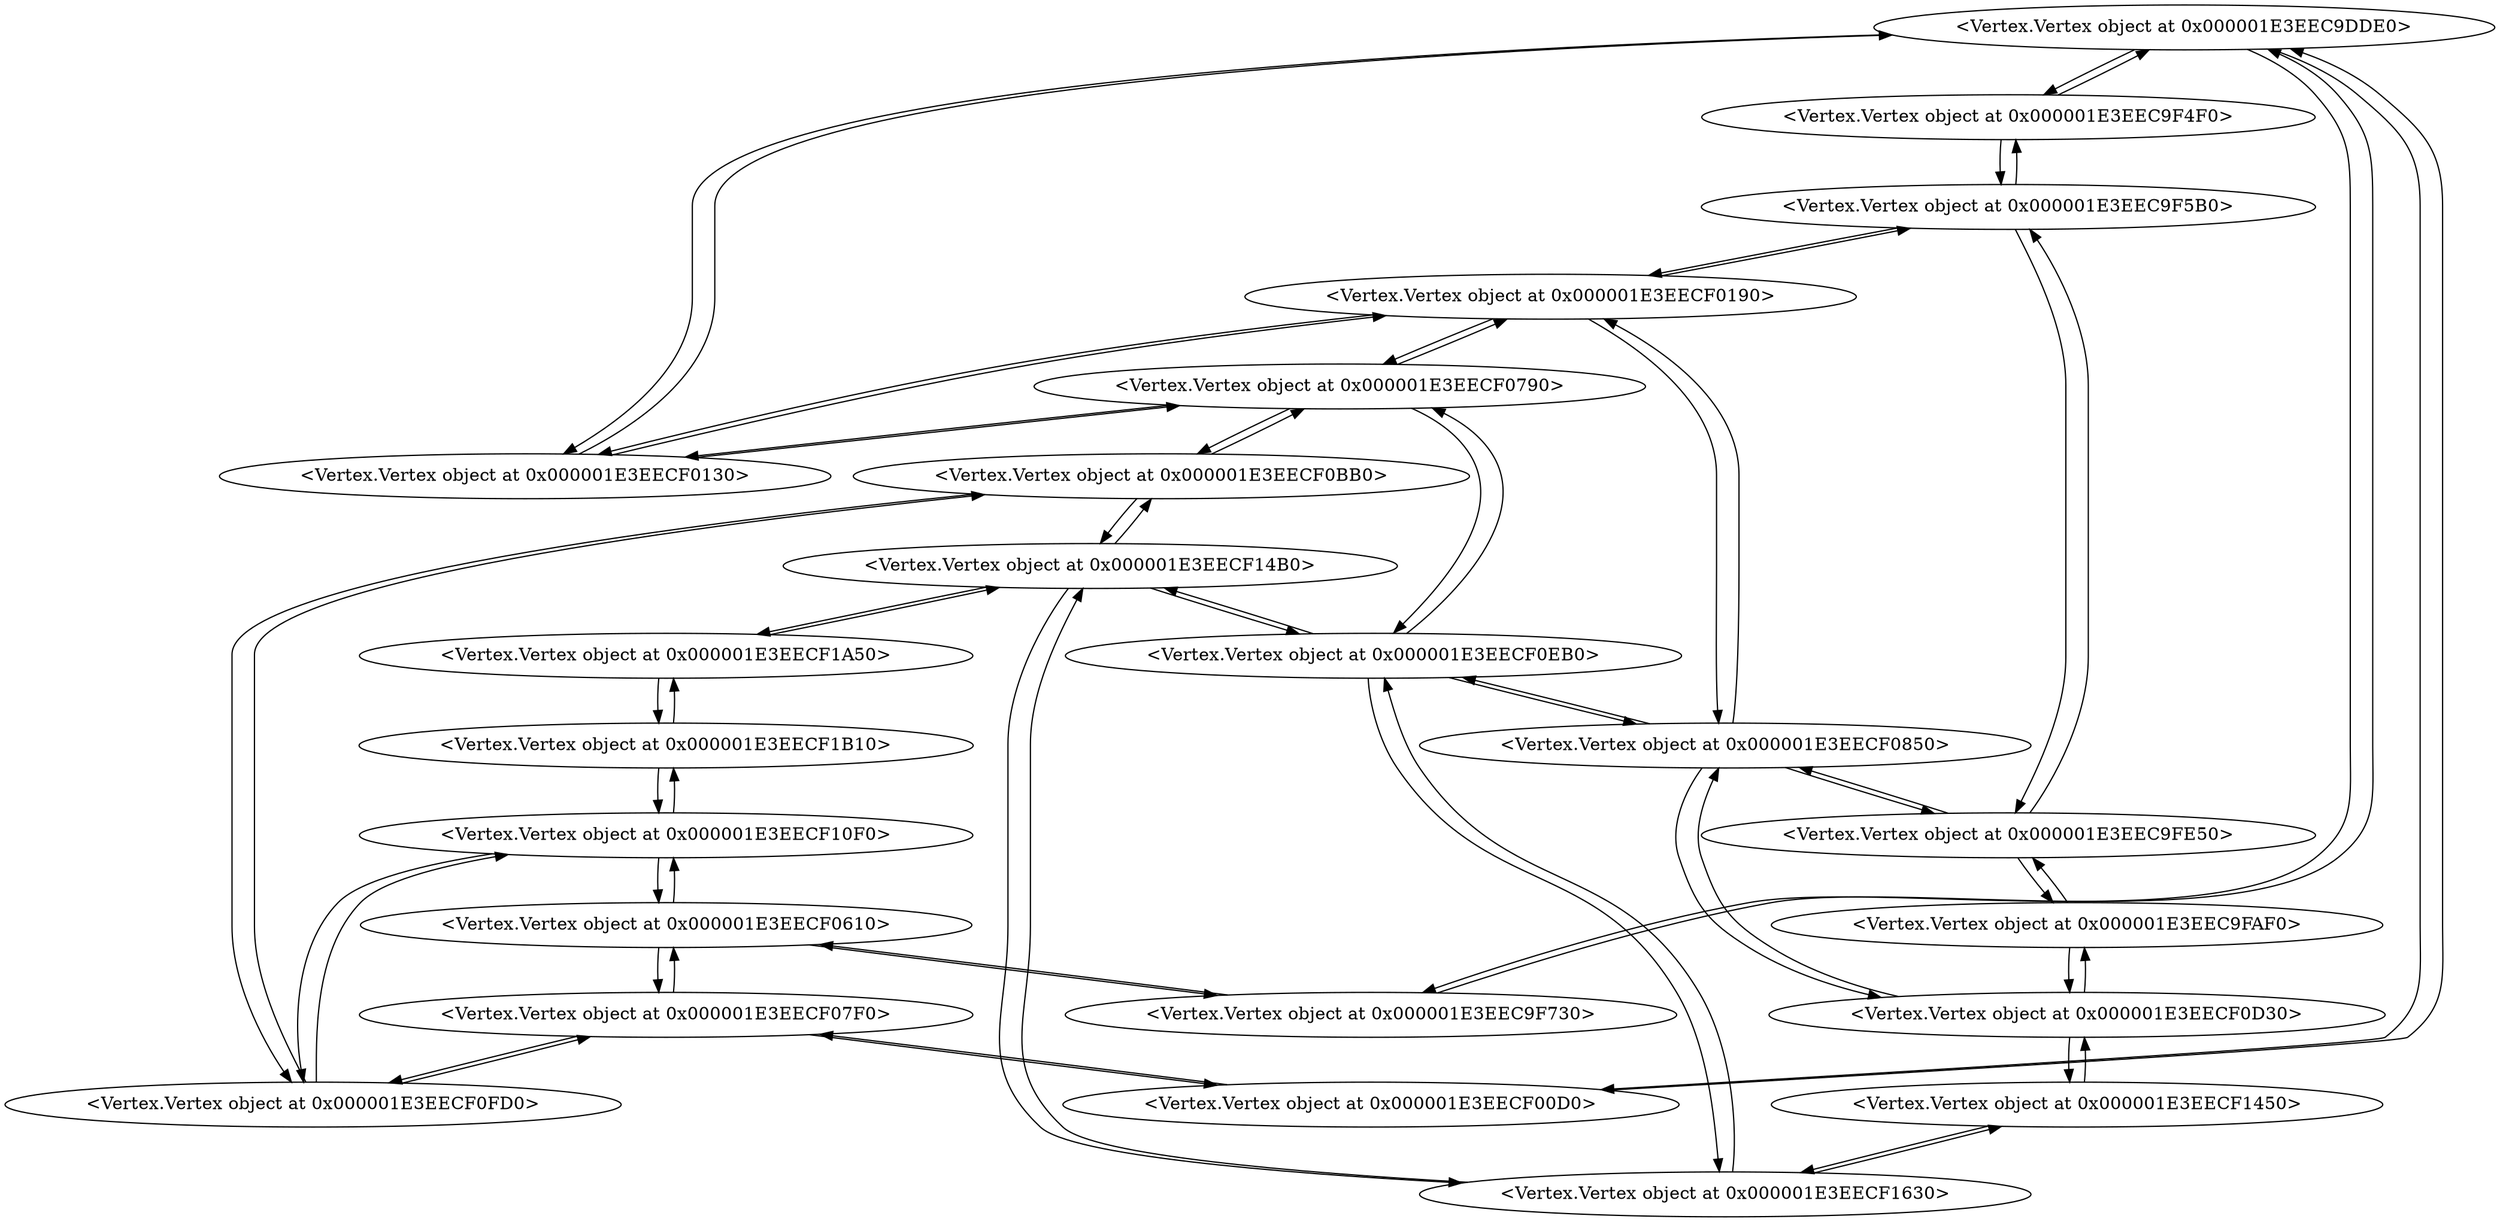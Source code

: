 
    digraph {
    "<Vertex.Vertex object at 0x000001E3EEC9DDE0>" -> "<Vertex.Vertex object at 0x000001E3EEC9F4F0>"
"<Vertex.Vertex object at 0x000001E3EEC9F730>" -> "<Vertex.Vertex object at 0x000001E3EEC9DDE0>"
"<Vertex.Vertex object at 0x000001E3EEC9F5B0>" -> "<Vertex.Vertex object at 0x000001E3EEC9F4F0>"
"<Vertex.Vertex object at 0x000001E3EEC9F5B0>" -> "<Vertex.Vertex object at 0x000001E3EEC9FE50>"
"<Vertex.Vertex object at 0x000001E3EECF0130>" -> "<Vertex.Vertex object at 0x000001E3EEC9DDE0>"
"<Vertex.Vertex object at 0x000001E3EECF00D0>" -> "<Vertex.Vertex object at 0x000001E3EEC9DDE0>"
"<Vertex.Vertex object at 0x000001E3EECF0190>" -> "<Vertex.Vertex object at 0x000001E3EEC9F5B0>"
"<Vertex.Vertex object at 0x000001E3EECF0610>" -> "<Vertex.Vertex object at 0x000001E3EEC9F730>"
"<Vertex.Vertex object at 0x000001E3EEC9FE50>" -> "<Vertex.Vertex object at 0x000001E3EEC9FAF0>"
"<Vertex.Vertex object at 0x000001E3EECF0D30>" -> "<Vertex.Vertex object at 0x000001E3EEC9FAF0>"
"<Vertex.Vertex object at 0x000001E3EEC9FE50>" -> "<Vertex.Vertex object at 0x000001E3EECF0850>"
"<Vertex.Vertex object at 0x000001E3EECF0190>" -> "<Vertex.Vertex object at 0x000001E3EECF0130>"
"<Vertex.Vertex object at 0x000001E3EECF0190>" -> "<Vertex.Vertex object at 0x000001E3EECF0850>"
"<Vertex.Vertex object at 0x000001E3EECF0790>" -> "<Vertex.Vertex object at 0x000001E3EECF0130>"
"<Vertex.Vertex object at 0x000001E3EECF00D0>" -> "<Vertex.Vertex object at 0x000001E3EECF07F0>"
"<Vertex.Vertex object at 0x000001E3EECF0190>" -> "<Vertex.Vertex object at 0x000001E3EECF0790>"
"<Vertex.Vertex object at 0x000001E3EECF0610>" -> "<Vertex.Vertex object at 0x000001E3EECF07F0>"
"<Vertex.Vertex object at 0x000001E3EECF0610>" -> "<Vertex.Vertex object at 0x000001E3EECF10F0>"
"<Vertex.Vertex object at 0x000001E3EECF0790>" -> "<Vertex.Vertex object at 0x000001E3EECF0EB0>"
"<Vertex.Vertex object at 0x000001E3EECF0FD0>" -> "<Vertex.Vertex object at 0x000001E3EECF07F0>"
"<Vertex.Vertex object at 0x000001E3EECF0790>" -> "<Vertex.Vertex object at 0x000001E3EECF0BB0>"
"<Vertex.Vertex object at 0x000001E3EECF0EB0>" -> "<Vertex.Vertex object at 0x000001E3EECF0850>"
"<Vertex.Vertex object at 0x000001E3EECF0D30>" -> "<Vertex.Vertex object at 0x000001E3EECF0850>"
"<Vertex.Vertex object at 0x000001E3EECF0BB0>" -> "<Vertex.Vertex object at 0x000001E3EECF0FD0>"
"<Vertex.Vertex object at 0x000001E3EECF14B0>" -> "<Vertex.Vertex object at 0x000001E3EECF0BB0>"
"<Vertex.Vertex object at 0x000001E3EECF0D30>" -> "<Vertex.Vertex object at 0x000001E3EECF1450>"
"<Vertex.Vertex object at 0x000001E3EECF0FD0>" -> "<Vertex.Vertex object at 0x000001E3EECF10F0>"
"<Vertex.Vertex object at 0x000001E3EECF14B0>" -> "<Vertex.Vertex object at 0x000001E3EECF0EB0>"
"<Vertex.Vertex object at 0x000001E3EECF0EB0>" -> "<Vertex.Vertex object at 0x000001E3EECF1630>"
"<Vertex.Vertex object at 0x000001E3EECF1B10>" -> "<Vertex.Vertex object at 0x000001E3EECF10F0>"
"<Vertex.Vertex object at 0x000001E3EECF14B0>" -> "<Vertex.Vertex object at 0x000001E3EECF1A50>"
"<Vertex.Vertex object at 0x000001E3EECF1630>" -> "<Vertex.Vertex object at 0x000001E3EECF1450>"
"<Vertex.Vertex object at 0x000001E3EECF14B0>" -> "<Vertex.Vertex object at 0x000001E3EECF1630>"
"<Vertex.Vertex object at 0x000001E3EECF1B10>" -> "<Vertex.Vertex object at 0x000001E3EECF1A50>""<Vertex.Vertex object at 0x000001E3EEC9F4F0>" -> "<Vertex.Vertex object at 0x000001E3EEC9DDE0>"
"<Vertex.Vertex object at 0x000001E3EEC9DDE0>" -> "<Vertex.Vertex object at 0x000001E3EEC9F730>"
"<Vertex.Vertex object at 0x000001E3EEC9F4F0>" -> "<Vertex.Vertex object at 0x000001E3EEC9F5B0>"
"<Vertex.Vertex object at 0x000001E3EEC9FE50>" -> "<Vertex.Vertex object at 0x000001E3EEC9F5B0>"
"<Vertex.Vertex object at 0x000001E3EEC9DDE0>" -> "<Vertex.Vertex object at 0x000001E3EECF0130>"
"<Vertex.Vertex object at 0x000001E3EEC9DDE0>" -> "<Vertex.Vertex object at 0x000001E3EECF00D0>"
"<Vertex.Vertex object at 0x000001E3EEC9F5B0>" -> "<Vertex.Vertex object at 0x000001E3EECF0190>"
"<Vertex.Vertex object at 0x000001E3EEC9F730>" -> "<Vertex.Vertex object at 0x000001E3EECF0610>"
"<Vertex.Vertex object at 0x000001E3EEC9FAF0>" -> "<Vertex.Vertex object at 0x000001E3EEC9FE50>"
"<Vertex.Vertex object at 0x000001E3EEC9FAF0>" -> "<Vertex.Vertex object at 0x000001E3EECF0D30>"
"<Vertex.Vertex object at 0x000001E3EECF0850>" -> "<Vertex.Vertex object at 0x000001E3EEC9FE50>"
"<Vertex.Vertex object at 0x000001E3EECF0130>" -> "<Vertex.Vertex object at 0x000001E3EECF0190>"
"<Vertex.Vertex object at 0x000001E3EECF0850>" -> "<Vertex.Vertex object at 0x000001E3EECF0190>"
"<Vertex.Vertex object at 0x000001E3EECF0130>" -> "<Vertex.Vertex object at 0x000001E3EECF0790>"
"<Vertex.Vertex object at 0x000001E3EECF07F0>" -> "<Vertex.Vertex object at 0x000001E3EECF00D0>"
"<Vertex.Vertex object at 0x000001E3EECF0790>" -> "<Vertex.Vertex object at 0x000001E3EECF0190>"
"<Vertex.Vertex object at 0x000001E3EECF07F0>" -> "<Vertex.Vertex object at 0x000001E3EECF0610>"
"<Vertex.Vertex object at 0x000001E3EECF10F0>" -> "<Vertex.Vertex object at 0x000001E3EECF0610>"
"<Vertex.Vertex object at 0x000001E3EECF0EB0>" -> "<Vertex.Vertex object at 0x000001E3EECF0790>"
"<Vertex.Vertex object at 0x000001E3EECF07F0>" -> "<Vertex.Vertex object at 0x000001E3EECF0FD0>"
"<Vertex.Vertex object at 0x000001E3EECF0BB0>" -> "<Vertex.Vertex object at 0x000001E3EECF0790>"
"<Vertex.Vertex object at 0x000001E3EECF0850>" -> "<Vertex.Vertex object at 0x000001E3EECF0EB0>"
"<Vertex.Vertex object at 0x000001E3EECF0850>" -> "<Vertex.Vertex object at 0x000001E3EECF0D30>"
"<Vertex.Vertex object at 0x000001E3EECF0FD0>" -> "<Vertex.Vertex object at 0x000001E3EECF0BB0>"
"<Vertex.Vertex object at 0x000001E3EECF0BB0>" -> "<Vertex.Vertex object at 0x000001E3EECF14B0>"
"<Vertex.Vertex object at 0x000001E3EECF1450>" -> "<Vertex.Vertex object at 0x000001E3EECF0D30>"
"<Vertex.Vertex object at 0x000001E3EECF10F0>" -> "<Vertex.Vertex object at 0x000001E3EECF0FD0>"
"<Vertex.Vertex object at 0x000001E3EECF0EB0>" -> "<Vertex.Vertex object at 0x000001E3EECF14B0>"
"<Vertex.Vertex object at 0x000001E3EECF1630>" -> "<Vertex.Vertex object at 0x000001E3EECF0EB0>"
"<Vertex.Vertex object at 0x000001E3EECF10F0>" -> "<Vertex.Vertex object at 0x000001E3EECF1B10>"
"<Vertex.Vertex object at 0x000001E3EECF1A50>" -> "<Vertex.Vertex object at 0x000001E3EECF14B0>"
"<Vertex.Vertex object at 0x000001E3EECF1450>" -> "<Vertex.Vertex object at 0x000001E3EECF1630>"
"<Vertex.Vertex object at 0x000001E3EECF1630>" -> "<Vertex.Vertex object at 0x000001E3EECF14B0>"
"<Vertex.Vertex object at 0x000001E3EECF1A50>" -> "<Vertex.Vertex object at 0x000001E3EECF1B10>"
    }
    